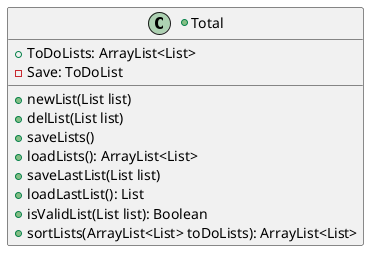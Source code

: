 @startuml
'https://plantuml.com/class-diagram

+class Total {
+ ToDoLists: ArrayList<List>
- Save: ToDoList
+ newList(List list)
+ delList(List list)
+ saveLists()
+ loadLists(): ArrayList<List>
+ saveLastList(List list)
+ loadLastList(): List
+ isValidList(List list): Boolean
+ sortLists(ArrayList<List> toDoLists): ArrayList<List>
}

@enduml